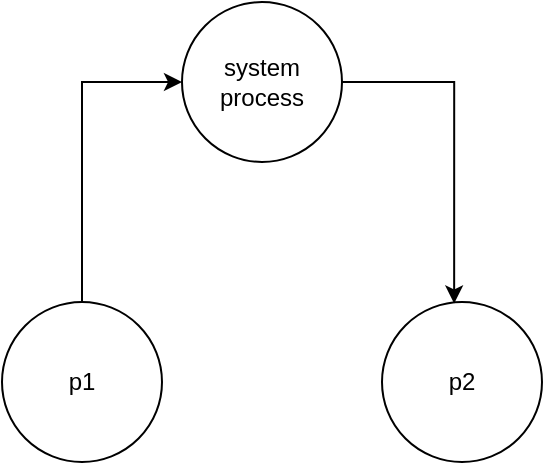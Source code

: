 <mxfile version="15.4.0" type="device"><diagram id="tSyW0Pi6aDPJ-yh7WEHi" name="Page-1"><mxGraphModel dx="546" dy="372" grid="1" gridSize="10" guides="1" tooltips="1" connect="1" arrows="1" fold="1" page="1" pageScale="1" pageWidth="827" pageHeight="1169" math="0" shadow="0"><root><mxCell id="UUhR6Y2kFfR_iosz6C3P-0"/><mxCell id="UUhR6Y2kFfR_iosz6C3P-1" parent="UUhR6Y2kFfR_iosz6C3P-0"/><mxCell id="UUhR6Y2kFfR_iosz6C3P-2" value="p1" style="ellipse;whiteSpace=wrap;html=1;aspect=fixed;" vertex="1" parent="UUhR6Y2kFfR_iosz6C3P-1"><mxGeometry x="110" y="250" width="80" height="80" as="geometry"/></mxCell><mxCell id="UUhR6Y2kFfR_iosz6C3P-3" value="system&lt;br&gt;process" style="ellipse;whiteSpace=wrap;html=1;aspect=fixed;" vertex="1" parent="UUhR6Y2kFfR_iosz6C3P-1"><mxGeometry x="200" y="100" width="80" height="80" as="geometry"/></mxCell><mxCell id="UUhR6Y2kFfR_iosz6C3P-4" value="" style="endArrow=classic;html=1;rounded=0;edgeStyle=orthogonalEdgeStyle;" edge="1" parent="UUhR6Y2kFfR_iosz6C3P-1" source="UUhR6Y2kFfR_iosz6C3P-2" target="UUhR6Y2kFfR_iosz6C3P-3"><mxGeometry width="50" height="50" relative="1" as="geometry"><mxPoint x="120" y="210" as="sourcePoint"/><mxPoint x="240" y="230" as="targetPoint"/><Array as="points"><mxPoint x="150" y="140"/></Array></mxGeometry></mxCell><mxCell id="UUhR6Y2kFfR_iosz6C3P-5" value="p2" style="ellipse;whiteSpace=wrap;html=1;aspect=fixed;" vertex="1" parent="UUhR6Y2kFfR_iosz6C3P-1"><mxGeometry x="300" y="250" width="80" height="80" as="geometry"/></mxCell><mxCell id="UUhR6Y2kFfR_iosz6C3P-6" value="" style="endArrow=classic;html=1;rounded=0;edgeStyle=orthogonalEdgeStyle;exitX=1;exitY=0.5;exitDx=0;exitDy=0;entryX=0.451;entryY=0.009;entryDx=0;entryDy=0;entryPerimeter=0;" edge="1" parent="UUhR6Y2kFfR_iosz6C3P-1" source="UUhR6Y2kFfR_iosz6C3P-3" target="UUhR6Y2kFfR_iosz6C3P-5"><mxGeometry width="50" height="50" relative="1" as="geometry"><mxPoint x="160" y="260" as="sourcePoint"/><mxPoint x="210" y="150" as="targetPoint"/><Array as="points"><mxPoint x="336" y="140"/></Array></mxGeometry></mxCell></root></mxGraphModel></diagram></mxfile>